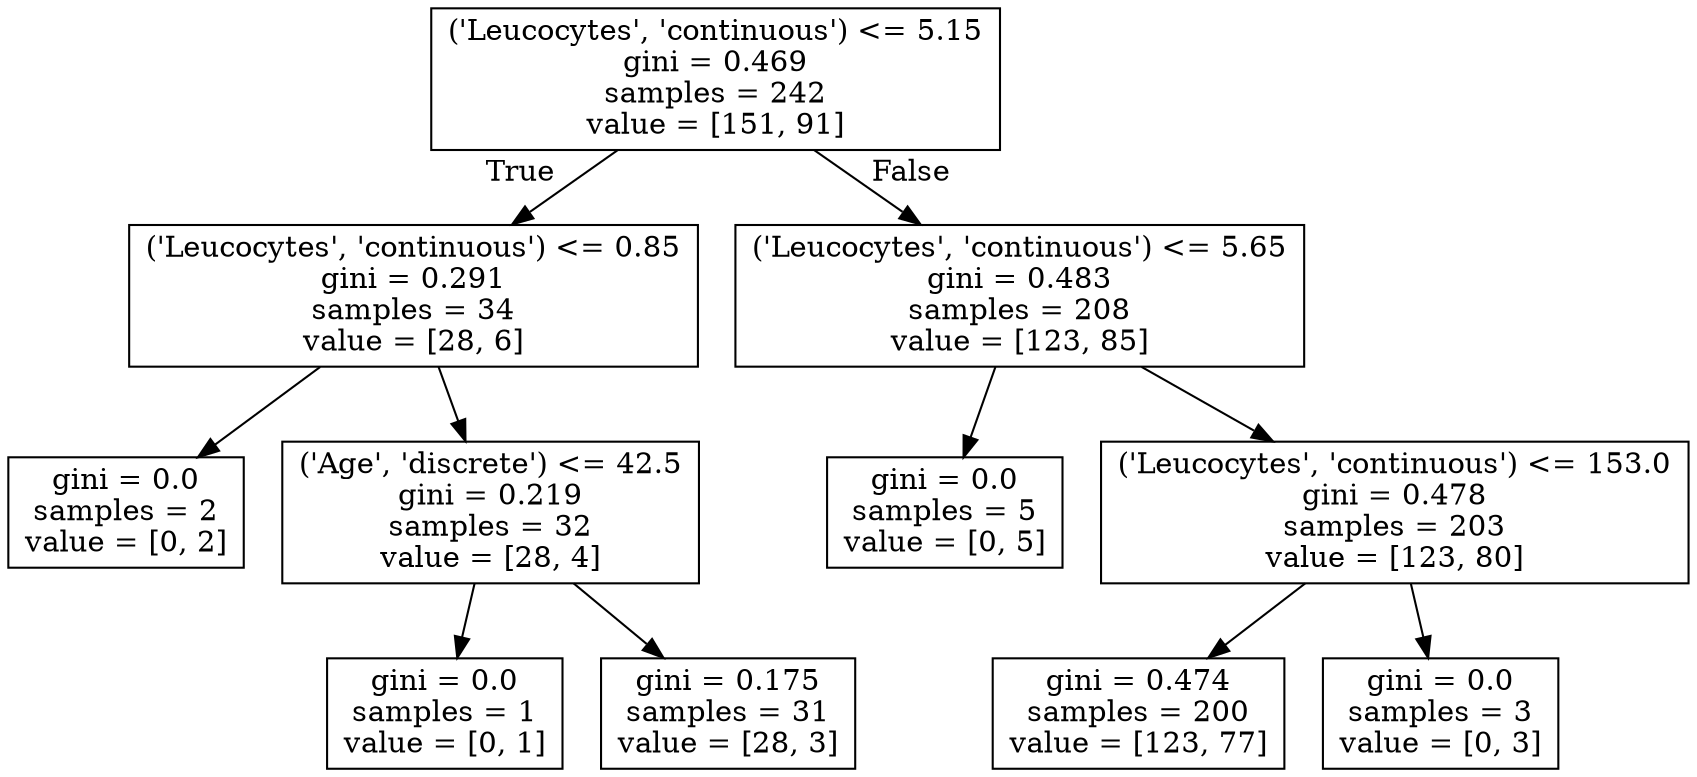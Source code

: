 digraph Tree {
node [shape=box] ;
0 [label="('Leucocytes', 'continuous') <= 5.15\ngini = 0.469\nsamples = 242\nvalue = [151, 91]"] ;
1 [label="('Leucocytes', 'continuous') <= 0.85\ngini = 0.291\nsamples = 34\nvalue = [28, 6]"] ;
0 -> 1 [labeldistance=2.5, labelangle=45, headlabel="True"] ;
2 [label="gini = 0.0\nsamples = 2\nvalue = [0, 2]"] ;
1 -> 2 ;
3 [label="('Age', 'discrete') <= 42.5\ngini = 0.219\nsamples = 32\nvalue = [28, 4]"] ;
1 -> 3 ;
4 [label="gini = 0.0\nsamples = 1\nvalue = [0, 1]"] ;
3 -> 4 ;
5 [label="gini = 0.175\nsamples = 31\nvalue = [28, 3]"] ;
3 -> 5 ;
6 [label="('Leucocytes', 'continuous') <= 5.65\ngini = 0.483\nsamples = 208\nvalue = [123, 85]"] ;
0 -> 6 [labeldistance=2.5, labelangle=-45, headlabel="False"] ;
7 [label="gini = 0.0\nsamples = 5\nvalue = [0, 5]"] ;
6 -> 7 ;
8 [label="('Leucocytes', 'continuous') <= 153.0\ngini = 0.478\nsamples = 203\nvalue = [123, 80]"] ;
6 -> 8 ;
9 [label="gini = 0.474\nsamples = 200\nvalue = [123, 77]"] ;
8 -> 9 ;
10 [label="gini = 0.0\nsamples = 3\nvalue = [0, 3]"] ;
8 -> 10 ;
}